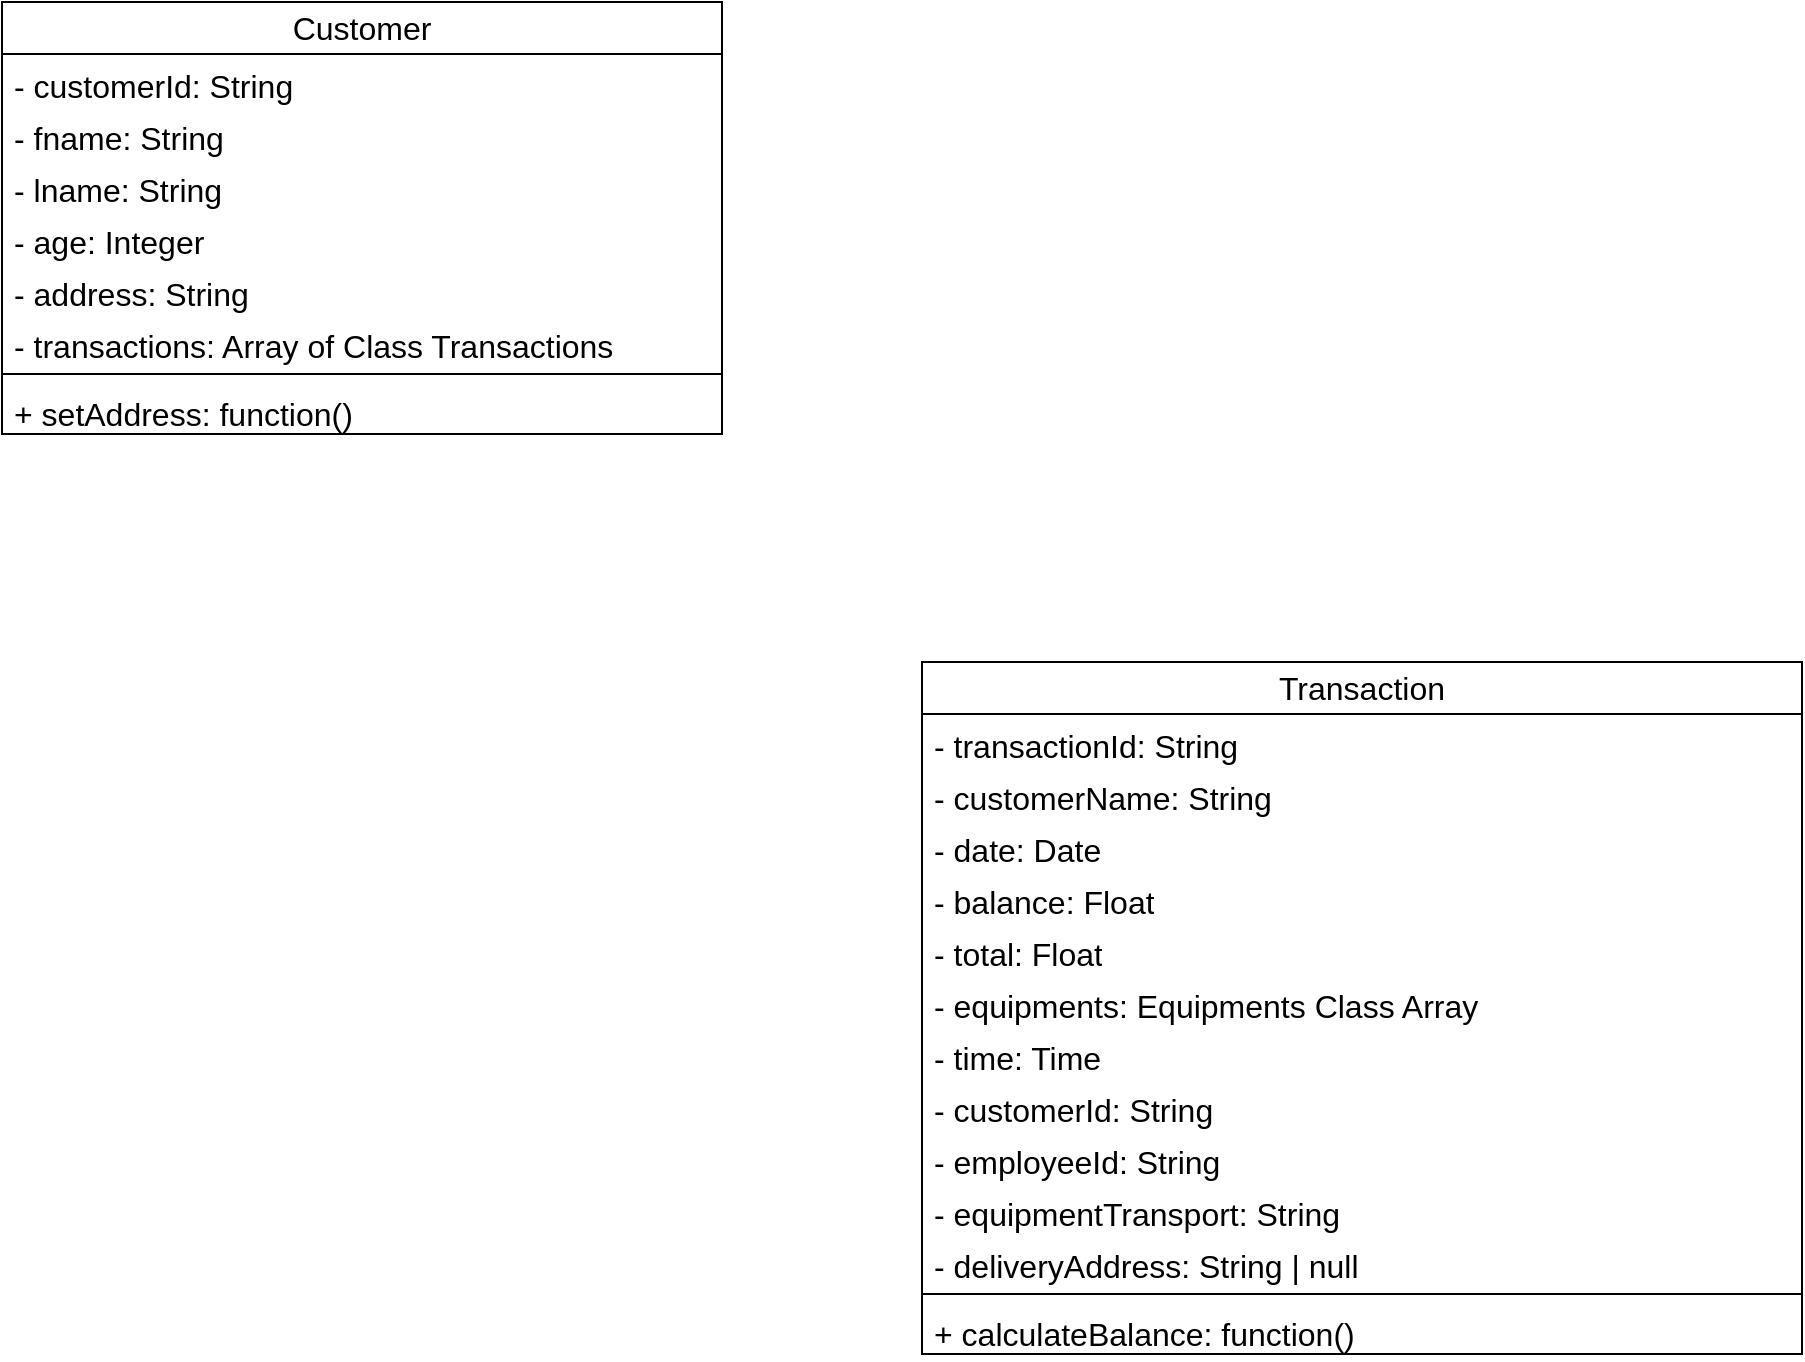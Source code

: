 <mxfile version="22.0.2" type="github">
  <diagram id="C5RBs43oDa-KdzZeNtuy" name="Page-1">
    <mxGraphModel dx="1659" dy="491" grid="1" gridSize="10" guides="1" tooltips="1" connect="1" arrows="1" fold="1" page="1" pageScale="1" pageWidth="827" pageHeight="1169" math="0" shadow="0">
      <root>
        <mxCell id="WIyWlLk6GJQsqaUBKTNV-0" />
        <mxCell id="WIyWlLk6GJQsqaUBKTNV-1" parent="WIyWlLk6GJQsqaUBKTNV-0" />
        <mxCell id="barZymDRWhpgfNvylvuT-17" value="Customer" style="swimlane;fontStyle=0;childLayout=stackLayout;horizontal=1;startSize=26;fillColor=none;horizontalStack=0;resizeParent=1;resizeParentMax=0;resizeLast=0;collapsible=1;marginBottom=0;whiteSpace=wrap;html=1;fontSize=16;" vertex="1" parent="WIyWlLk6GJQsqaUBKTNV-1">
          <mxGeometry x="-50" y="10" width="360" height="216" as="geometry" />
        </mxCell>
        <mxCell id="barZymDRWhpgfNvylvuT-18" value="- customerId: String" style="text;strokeColor=none;fillColor=none;align=left;verticalAlign=top;spacingLeft=4;spacingRight=4;overflow=hidden;rotatable=0;points=[[0,0.5],[1,0.5]];portConstraint=eastwest;whiteSpace=wrap;html=1;fontSize=16;" vertex="1" parent="barZymDRWhpgfNvylvuT-17">
          <mxGeometry y="26" width="360" height="26" as="geometry" />
        </mxCell>
        <mxCell id="barZymDRWhpgfNvylvuT-19" value="- fname: String" style="text;strokeColor=none;fillColor=none;align=left;verticalAlign=top;spacingLeft=4;spacingRight=4;overflow=hidden;rotatable=0;points=[[0,0.5],[1,0.5]];portConstraint=eastwest;whiteSpace=wrap;html=1;fontSize=16;" vertex="1" parent="barZymDRWhpgfNvylvuT-17">
          <mxGeometry y="52" width="360" height="26" as="geometry" />
        </mxCell>
        <mxCell id="barZymDRWhpgfNvylvuT-22" value="- lname: String" style="text;strokeColor=none;fillColor=none;align=left;verticalAlign=top;spacingLeft=4;spacingRight=4;overflow=hidden;rotatable=0;points=[[0,0.5],[1,0.5]];portConstraint=eastwest;whiteSpace=wrap;html=1;fontSize=16;" vertex="1" parent="barZymDRWhpgfNvylvuT-17">
          <mxGeometry y="78" width="360" height="26" as="geometry" />
        </mxCell>
        <mxCell id="barZymDRWhpgfNvylvuT-23" value="- age: Integer" style="text;strokeColor=none;fillColor=none;align=left;verticalAlign=top;spacingLeft=4;spacingRight=4;overflow=hidden;rotatable=0;points=[[0,0.5],[1,0.5]];portConstraint=eastwest;whiteSpace=wrap;html=1;fontSize=16;" vertex="1" parent="barZymDRWhpgfNvylvuT-17">
          <mxGeometry y="104" width="360" height="26" as="geometry" />
        </mxCell>
        <mxCell id="barZymDRWhpgfNvylvuT-24" value="- address: String" style="text;strokeColor=none;fillColor=none;align=left;verticalAlign=top;spacingLeft=4;spacingRight=4;overflow=hidden;rotatable=0;points=[[0,0.5],[1,0.5]];portConstraint=eastwest;whiteSpace=wrap;html=1;fontSize=16;" vertex="1" parent="barZymDRWhpgfNvylvuT-17">
          <mxGeometry y="130" width="360" height="26" as="geometry" />
        </mxCell>
        <mxCell id="barZymDRWhpgfNvylvuT-27" value="- transactions: Array of Class Transactions" style="text;strokeColor=none;fillColor=none;align=left;verticalAlign=top;spacingLeft=4;spacingRight=4;overflow=hidden;rotatable=0;points=[[0,0.5],[1,0.5]];portConstraint=eastwest;whiteSpace=wrap;html=1;fontSize=16;" vertex="1" parent="barZymDRWhpgfNvylvuT-17">
          <mxGeometry y="156" width="360" height="26" as="geometry" />
        </mxCell>
        <mxCell id="barZymDRWhpgfNvylvuT-21" value="" style="line;strokeWidth=1;fillColor=none;align=left;verticalAlign=middle;spacingTop=-1;spacingLeft=3;spacingRight=3;rotatable=0;labelPosition=right;points=[];portConstraint=eastwest;strokeColor=inherit;fontSize=16;" vertex="1" parent="barZymDRWhpgfNvylvuT-17">
          <mxGeometry y="182" width="360" height="8" as="geometry" />
        </mxCell>
        <mxCell id="barZymDRWhpgfNvylvuT-51" value="+ setAddress: function()" style="text;strokeColor=none;fillColor=none;align=left;verticalAlign=top;spacingLeft=4;spacingRight=4;overflow=hidden;rotatable=0;points=[[0,0.5],[1,0.5]];portConstraint=eastwest;whiteSpace=wrap;html=1;fontSize=16;" vertex="1" parent="barZymDRWhpgfNvylvuT-17">
          <mxGeometry y="190" width="360" height="26" as="geometry" />
        </mxCell>
        <mxCell id="barZymDRWhpgfNvylvuT-53" value="Transaction" style="swimlane;fontStyle=0;childLayout=stackLayout;horizontal=1;startSize=26;fillColor=none;horizontalStack=0;resizeParent=1;resizeParentMax=0;resizeLast=0;collapsible=1;marginBottom=0;whiteSpace=wrap;html=1;fontSize=16;" vertex="1" parent="WIyWlLk6GJQsqaUBKTNV-1">
          <mxGeometry x="410" y="340" width="440" height="346" as="geometry" />
        </mxCell>
        <mxCell id="barZymDRWhpgfNvylvuT-54" value="- transactionId: String" style="text;strokeColor=none;fillColor=none;align=left;verticalAlign=top;spacingLeft=4;spacingRight=4;overflow=hidden;rotatable=0;points=[[0,0.5],[1,0.5]];portConstraint=eastwest;whiteSpace=wrap;html=1;fontSize=16;" vertex="1" parent="barZymDRWhpgfNvylvuT-53">
          <mxGeometry y="26" width="440" height="26" as="geometry" />
        </mxCell>
        <mxCell id="barZymDRWhpgfNvylvuT-64" value="- customerName: String" style="text;strokeColor=none;fillColor=none;align=left;verticalAlign=top;spacingLeft=4;spacingRight=4;overflow=hidden;rotatable=0;points=[[0,0.5],[1,0.5]];portConstraint=eastwest;whiteSpace=wrap;html=1;fontSize=16;" vertex="1" parent="barZymDRWhpgfNvylvuT-53">
          <mxGeometry y="52" width="440" height="26" as="geometry" />
        </mxCell>
        <mxCell id="barZymDRWhpgfNvylvuT-55" value="- date: Date" style="text;strokeColor=none;fillColor=none;align=left;verticalAlign=top;spacingLeft=4;spacingRight=4;overflow=hidden;rotatable=0;points=[[0,0.5],[1,0.5]];portConstraint=eastwest;whiteSpace=wrap;html=1;fontSize=16;" vertex="1" parent="barZymDRWhpgfNvylvuT-53">
          <mxGeometry y="78" width="440" height="26" as="geometry" />
        </mxCell>
        <mxCell id="barZymDRWhpgfNvylvuT-56" value="- balance: Float" style="text;strokeColor=none;fillColor=none;align=left;verticalAlign=top;spacingLeft=4;spacingRight=4;overflow=hidden;rotatable=0;points=[[0,0.5],[1,0.5]];portConstraint=eastwest;whiteSpace=wrap;html=1;fontSize=16;" vertex="1" parent="barZymDRWhpgfNvylvuT-53">
          <mxGeometry y="104" width="440" height="26" as="geometry" />
        </mxCell>
        <mxCell id="barZymDRWhpgfNvylvuT-57" value="- total: Float" style="text;strokeColor=none;fillColor=none;align=left;verticalAlign=top;spacingLeft=4;spacingRight=4;overflow=hidden;rotatable=0;points=[[0,0.5],[1,0.5]];portConstraint=eastwest;whiteSpace=wrap;html=1;fontSize=16;" vertex="1" parent="barZymDRWhpgfNvylvuT-53">
          <mxGeometry y="130" width="440" height="26" as="geometry" />
        </mxCell>
        <mxCell id="barZymDRWhpgfNvylvuT-58" value="- equipments: Equipments Class Array" style="text;strokeColor=none;fillColor=none;align=left;verticalAlign=top;spacingLeft=4;spacingRight=4;overflow=hidden;rotatable=0;points=[[0,0.5],[1,0.5]];portConstraint=eastwest;whiteSpace=wrap;html=1;fontSize=16;" vertex="1" parent="barZymDRWhpgfNvylvuT-53">
          <mxGeometry y="156" width="440" height="26" as="geometry" />
        </mxCell>
        <mxCell id="barZymDRWhpgfNvylvuT-59" value="- time: Time" style="text;strokeColor=none;fillColor=none;align=left;verticalAlign=top;spacingLeft=4;spacingRight=4;overflow=hidden;rotatable=0;points=[[0,0.5],[1,0.5]];portConstraint=eastwest;whiteSpace=wrap;html=1;fontSize=16;" vertex="1" parent="barZymDRWhpgfNvylvuT-53">
          <mxGeometry y="182" width="440" height="26" as="geometry" />
        </mxCell>
        <mxCell id="barZymDRWhpgfNvylvuT-60" value="- customerId: String" style="text;strokeColor=none;fillColor=none;align=left;verticalAlign=top;spacingLeft=4;spacingRight=4;overflow=hidden;rotatable=0;points=[[0,0.5],[1,0.5]];portConstraint=eastwest;whiteSpace=wrap;html=1;fontSize=16;" vertex="1" parent="barZymDRWhpgfNvylvuT-53">
          <mxGeometry y="208" width="440" height="26" as="geometry" />
        </mxCell>
        <mxCell id="barZymDRWhpgfNvylvuT-61" value="- employeeId: String" style="text;strokeColor=none;fillColor=none;align=left;verticalAlign=top;spacingLeft=4;spacingRight=4;overflow=hidden;rotatable=0;points=[[0,0.5],[1,0.5]];portConstraint=eastwest;whiteSpace=wrap;html=1;fontSize=16;" vertex="1" parent="barZymDRWhpgfNvylvuT-53">
          <mxGeometry y="234" width="440" height="26" as="geometry" />
        </mxCell>
        <mxCell id="barZymDRWhpgfNvylvuT-62" value="- equipmentTransport: String" style="text;strokeColor=none;fillColor=none;align=left;verticalAlign=top;spacingLeft=4;spacingRight=4;overflow=hidden;rotatable=0;points=[[0,0.5],[1,0.5]];portConstraint=eastwest;whiteSpace=wrap;html=1;fontSize=16;" vertex="1" parent="barZymDRWhpgfNvylvuT-53">
          <mxGeometry y="260" width="440" height="26" as="geometry" />
        </mxCell>
        <mxCell id="barZymDRWhpgfNvylvuT-63" value="- deliveryAddress: String | null" style="text;strokeColor=none;fillColor=none;align=left;verticalAlign=top;spacingLeft=4;spacingRight=4;overflow=hidden;rotatable=0;points=[[0,0.5],[1,0.5]];portConstraint=eastwest;whiteSpace=wrap;html=1;fontSize=16;" vertex="1" parent="barZymDRWhpgfNvylvuT-53">
          <mxGeometry y="286" width="440" height="26" as="geometry" />
        </mxCell>
        <mxCell id="barZymDRWhpgfNvylvuT-68" value="" style="line;strokeWidth=1;fillColor=none;align=left;verticalAlign=middle;spacingTop=-1;spacingLeft=3;spacingRight=3;rotatable=0;labelPosition=right;points=[];portConstraint=eastwest;strokeColor=inherit;" vertex="1" parent="barZymDRWhpgfNvylvuT-53">
          <mxGeometry y="312" width="440" height="8" as="geometry" />
        </mxCell>
        <mxCell id="barZymDRWhpgfNvylvuT-87" value="+ calculateBalance: function()" style="text;strokeColor=none;fillColor=none;align=left;verticalAlign=top;spacingLeft=4;spacingRight=4;overflow=hidden;rotatable=0;points=[[0,0.5],[1,0.5]];portConstraint=eastwest;whiteSpace=wrap;html=1;fontSize=16;" vertex="1" parent="barZymDRWhpgfNvylvuT-53">
          <mxGeometry y="320" width="440" height="26" as="geometry" />
        </mxCell>
      </root>
    </mxGraphModel>
  </diagram>
</mxfile>
